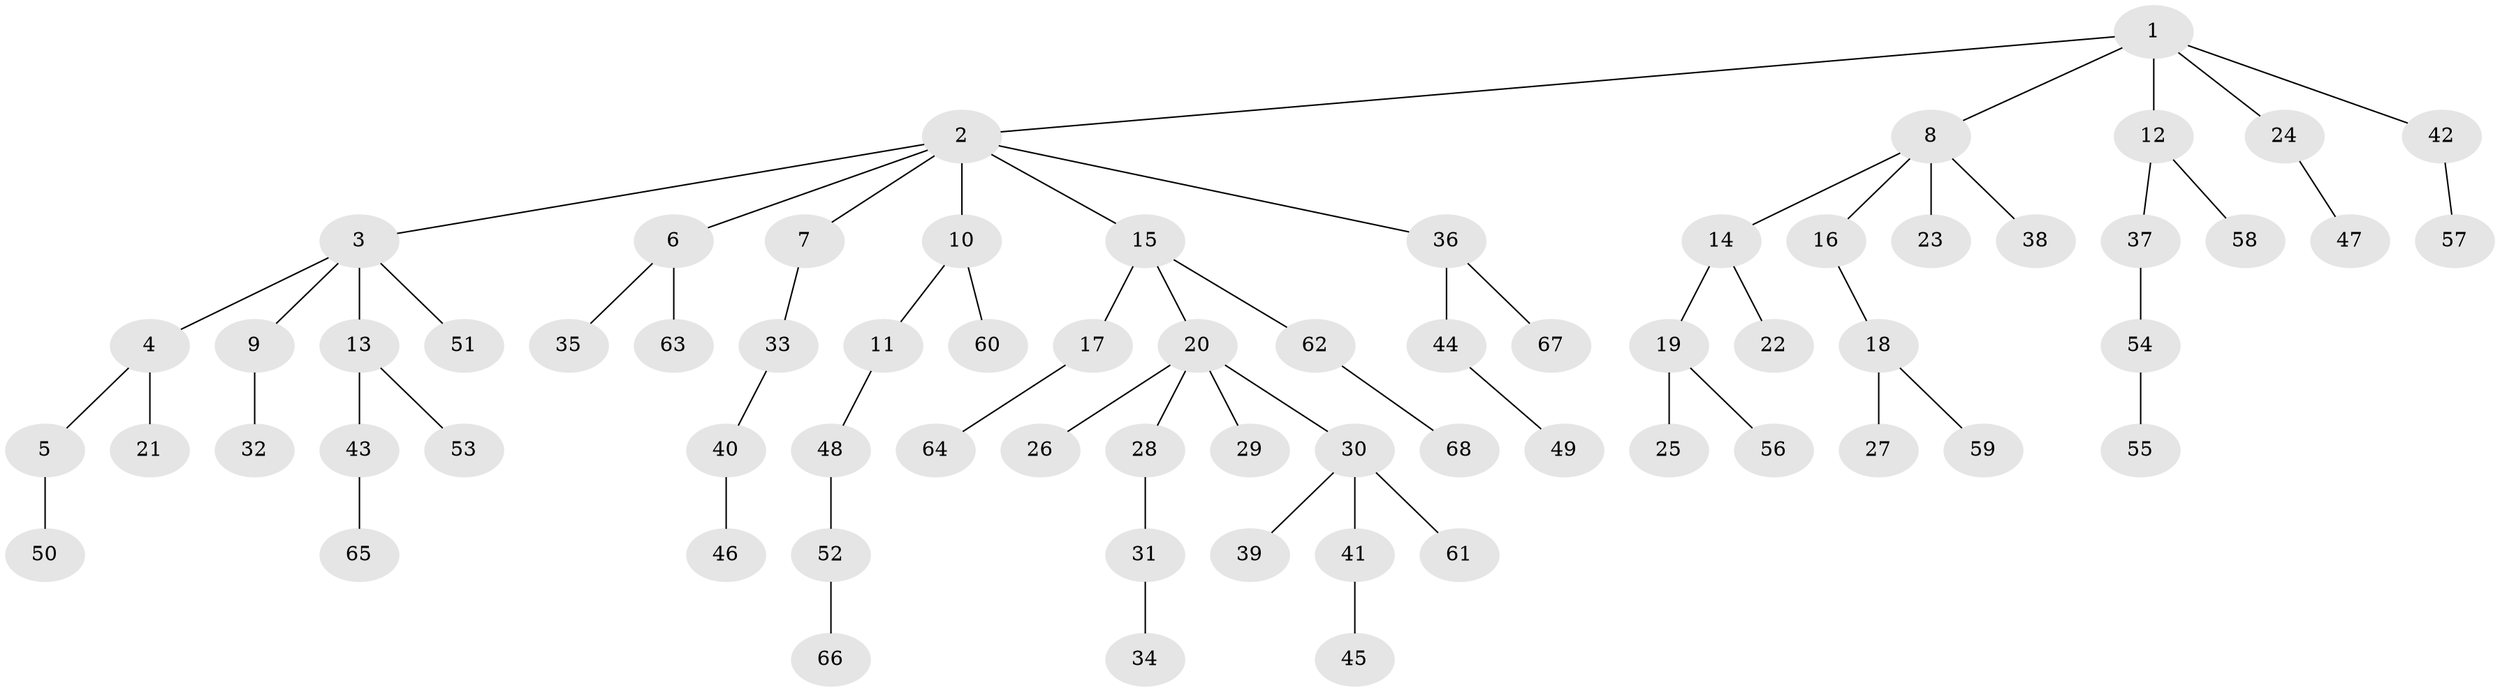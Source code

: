 // coarse degree distribution, {8: 0.044444444444444446, 4: 0.08888888888888889, 2: 0.24444444444444444, 1: 0.5555555555555556, 3: 0.06666666666666667}
// Generated by graph-tools (version 1.1) at 2025/42/03/06/25 10:42:05]
// undirected, 68 vertices, 67 edges
graph export_dot {
graph [start="1"]
  node [color=gray90,style=filled];
  1;
  2;
  3;
  4;
  5;
  6;
  7;
  8;
  9;
  10;
  11;
  12;
  13;
  14;
  15;
  16;
  17;
  18;
  19;
  20;
  21;
  22;
  23;
  24;
  25;
  26;
  27;
  28;
  29;
  30;
  31;
  32;
  33;
  34;
  35;
  36;
  37;
  38;
  39;
  40;
  41;
  42;
  43;
  44;
  45;
  46;
  47;
  48;
  49;
  50;
  51;
  52;
  53;
  54;
  55;
  56;
  57;
  58;
  59;
  60;
  61;
  62;
  63;
  64;
  65;
  66;
  67;
  68;
  1 -- 2;
  1 -- 8;
  1 -- 12;
  1 -- 24;
  1 -- 42;
  2 -- 3;
  2 -- 6;
  2 -- 7;
  2 -- 10;
  2 -- 15;
  2 -- 36;
  3 -- 4;
  3 -- 9;
  3 -- 13;
  3 -- 51;
  4 -- 5;
  4 -- 21;
  5 -- 50;
  6 -- 35;
  6 -- 63;
  7 -- 33;
  8 -- 14;
  8 -- 16;
  8 -- 23;
  8 -- 38;
  9 -- 32;
  10 -- 11;
  10 -- 60;
  11 -- 48;
  12 -- 37;
  12 -- 58;
  13 -- 43;
  13 -- 53;
  14 -- 19;
  14 -- 22;
  15 -- 17;
  15 -- 20;
  15 -- 62;
  16 -- 18;
  17 -- 64;
  18 -- 27;
  18 -- 59;
  19 -- 25;
  19 -- 56;
  20 -- 26;
  20 -- 28;
  20 -- 29;
  20 -- 30;
  24 -- 47;
  28 -- 31;
  30 -- 39;
  30 -- 41;
  30 -- 61;
  31 -- 34;
  33 -- 40;
  36 -- 44;
  36 -- 67;
  37 -- 54;
  40 -- 46;
  41 -- 45;
  42 -- 57;
  43 -- 65;
  44 -- 49;
  48 -- 52;
  52 -- 66;
  54 -- 55;
  62 -- 68;
}
